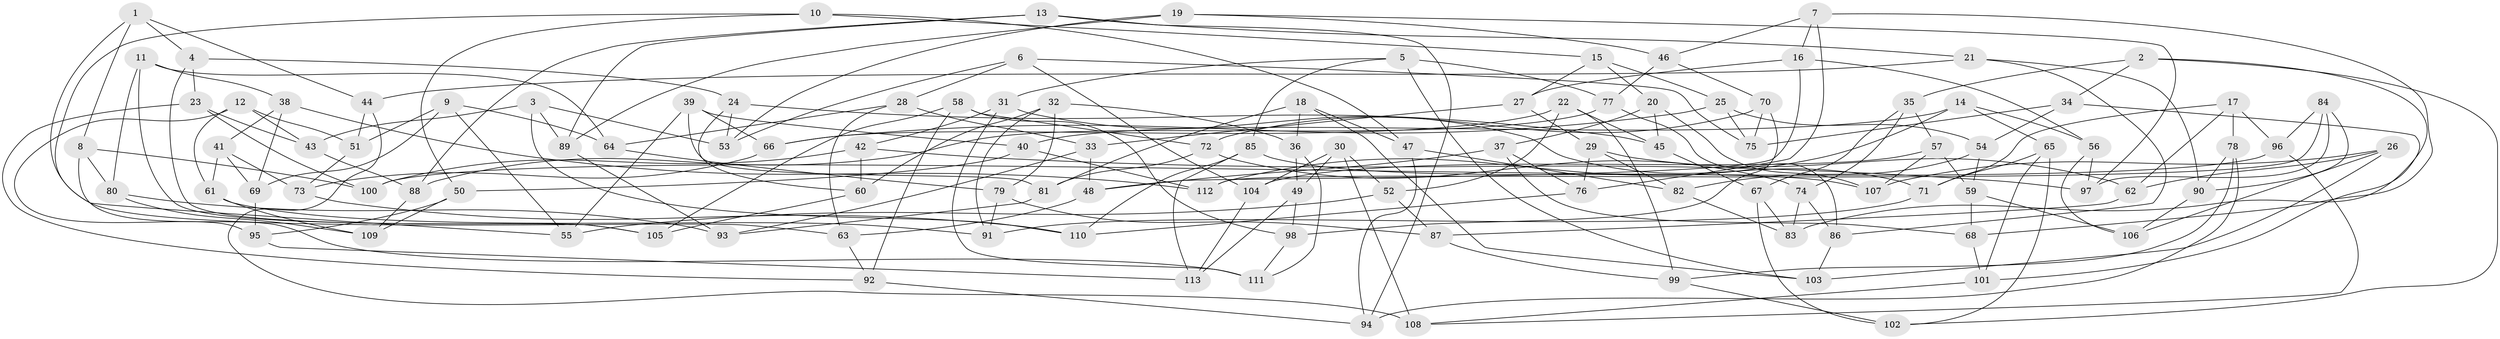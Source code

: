 // Generated by graph-tools (version 1.1) at 2025/26/03/09/25 03:26:50]
// undirected, 113 vertices, 226 edges
graph export_dot {
graph [start="1"]
  node [color=gray90,style=filled];
  1;
  2;
  3;
  4;
  5;
  6;
  7;
  8;
  9;
  10;
  11;
  12;
  13;
  14;
  15;
  16;
  17;
  18;
  19;
  20;
  21;
  22;
  23;
  24;
  25;
  26;
  27;
  28;
  29;
  30;
  31;
  32;
  33;
  34;
  35;
  36;
  37;
  38;
  39;
  40;
  41;
  42;
  43;
  44;
  45;
  46;
  47;
  48;
  49;
  50;
  51;
  52;
  53;
  54;
  55;
  56;
  57;
  58;
  59;
  60;
  61;
  62;
  63;
  64;
  65;
  66;
  67;
  68;
  69;
  70;
  71;
  72;
  73;
  74;
  75;
  76;
  77;
  78;
  79;
  80;
  81;
  82;
  83;
  84;
  85;
  86;
  87;
  88;
  89;
  90;
  91;
  92;
  93;
  94;
  95;
  96;
  97;
  98;
  99;
  100;
  101;
  102;
  103;
  104;
  105;
  106;
  107;
  108;
  109;
  110;
  111;
  112;
  113;
  1 -- 63;
  1 -- 8;
  1 -- 4;
  1 -- 44;
  2 -- 35;
  2 -- 34;
  2 -- 83;
  2 -- 102;
  3 -- 53;
  3 -- 89;
  3 -- 110;
  3 -- 43;
  4 -- 23;
  4 -- 24;
  4 -- 105;
  5 -- 85;
  5 -- 103;
  5 -- 77;
  5 -- 31;
  6 -- 53;
  6 -- 104;
  6 -- 28;
  6 -- 75;
  7 -- 76;
  7 -- 68;
  7 -- 16;
  7 -- 46;
  8 -- 111;
  8 -- 80;
  8 -- 100;
  9 -- 55;
  9 -- 51;
  9 -- 64;
  9 -- 69;
  10 -- 55;
  10 -- 15;
  10 -- 50;
  10 -- 47;
  11 -- 105;
  11 -- 38;
  11 -- 64;
  11 -- 80;
  12 -- 61;
  12 -- 43;
  12 -- 51;
  12 -- 95;
  13 -- 94;
  13 -- 21;
  13 -- 89;
  13 -- 88;
  14 -- 56;
  14 -- 65;
  14 -- 112;
  14 -- 40;
  15 -- 20;
  15 -- 27;
  15 -- 25;
  16 -- 27;
  16 -- 56;
  16 -- 48;
  17 -- 71;
  17 -- 96;
  17 -- 78;
  17 -- 62;
  18 -- 81;
  18 -- 103;
  18 -- 36;
  18 -- 47;
  19 -- 89;
  19 -- 46;
  19 -- 97;
  19 -- 53;
  20 -- 107;
  20 -- 37;
  20 -- 45;
  21 -- 44;
  21 -- 86;
  21 -- 90;
  22 -- 66;
  22 -- 99;
  22 -- 52;
  22 -- 45;
  23 -- 92;
  23 -- 100;
  23 -- 43;
  24 -- 53;
  24 -- 45;
  24 -- 60;
  25 -- 54;
  25 -- 75;
  25 -- 66;
  26 -- 106;
  26 -- 103;
  26 -- 107;
  26 -- 62;
  27 -- 33;
  27 -- 29;
  28 -- 63;
  28 -- 64;
  28 -- 33;
  29 -- 82;
  29 -- 76;
  29 -- 62;
  30 -- 108;
  30 -- 52;
  30 -- 104;
  30 -- 49;
  31 -- 42;
  31 -- 111;
  31 -- 71;
  32 -- 91;
  32 -- 79;
  32 -- 60;
  32 -- 36;
  33 -- 93;
  33 -- 48;
  34 -- 54;
  34 -- 101;
  34 -- 75;
  35 -- 57;
  35 -- 74;
  35 -- 67;
  36 -- 111;
  36 -- 49;
  37 -- 48;
  37 -- 76;
  37 -- 68;
  38 -- 69;
  38 -- 41;
  38 -- 112;
  39 -- 66;
  39 -- 81;
  39 -- 40;
  39 -- 55;
  40 -- 112;
  40 -- 50;
  41 -- 61;
  41 -- 73;
  41 -- 69;
  42 -- 97;
  42 -- 60;
  42 -- 100;
  43 -- 88;
  44 -- 108;
  44 -- 51;
  45 -- 67;
  46 -- 70;
  46 -- 77;
  47 -- 94;
  47 -- 82;
  48 -- 63;
  49 -- 98;
  49 -- 113;
  50 -- 95;
  50 -- 109;
  51 -- 73;
  52 -- 87;
  52 -- 55;
  54 -- 59;
  54 -- 82;
  56 -- 97;
  56 -- 106;
  57 -- 59;
  57 -- 107;
  57 -- 104;
  58 -- 98;
  58 -- 92;
  58 -- 105;
  58 -- 72;
  59 -- 68;
  59 -- 106;
  60 -- 105;
  61 -- 91;
  61 -- 109;
  62 -- 87;
  63 -- 92;
  64 -- 79;
  65 -- 102;
  65 -- 71;
  65 -- 101;
  66 -- 73;
  67 -- 102;
  67 -- 83;
  68 -- 101;
  69 -- 95;
  70 -- 98;
  70 -- 72;
  70 -- 75;
  71 -- 91;
  72 -- 74;
  72 -- 81;
  73 -- 110;
  74 -- 83;
  74 -- 86;
  76 -- 110;
  77 -- 86;
  77 -- 88;
  78 -- 90;
  78 -- 94;
  78 -- 99;
  79 -- 91;
  79 -- 87;
  80 -- 93;
  80 -- 109;
  81 -- 93;
  82 -- 83;
  84 -- 97;
  84 -- 112;
  84 -- 96;
  84 -- 90;
  85 -- 113;
  85 -- 110;
  85 -- 107;
  86 -- 103;
  87 -- 99;
  88 -- 109;
  89 -- 93;
  90 -- 106;
  92 -- 94;
  95 -- 113;
  96 -- 108;
  96 -- 100;
  98 -- 111;
  99 -- 102;
  101 -- 108;
  104 -- 113;
}

